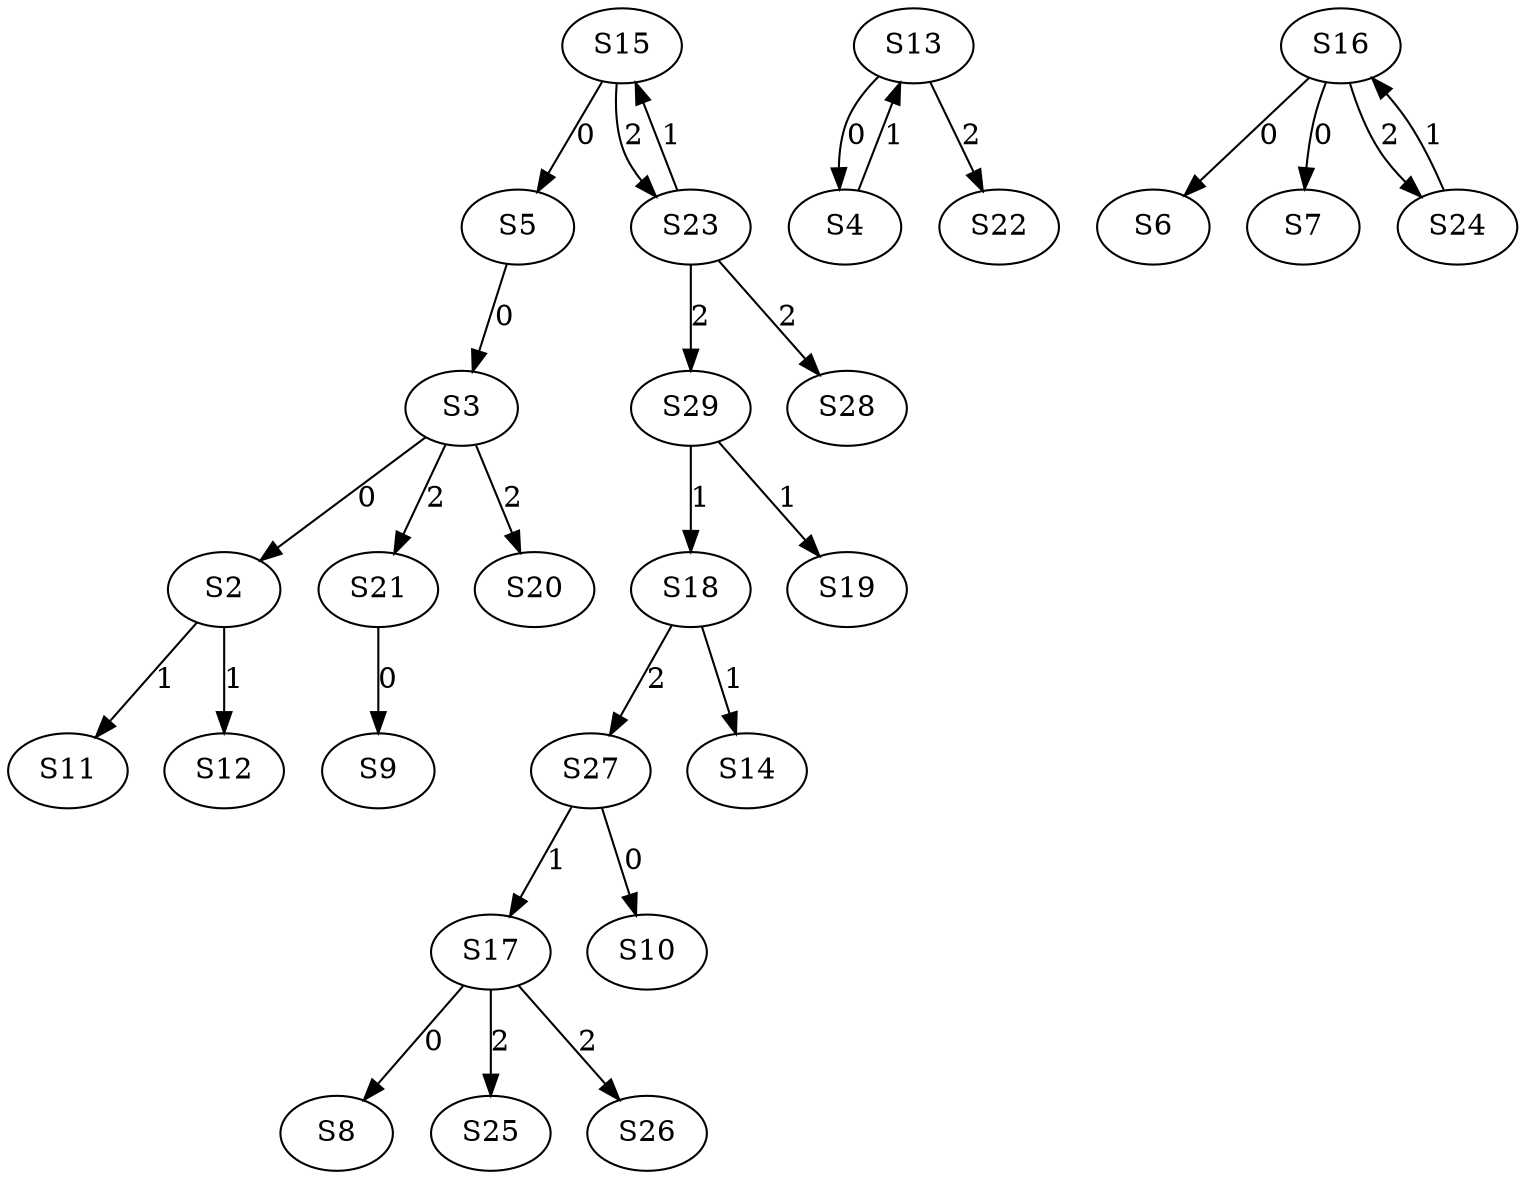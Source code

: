 strict digraph {
	S3 -> S2 [ label = 0 ];
	S5 -> S3 [ label = 0 ];
	S13 -> S4 [ label = 0 ];
	S15 -> S5 [ label = 0 ];
	S16 -> S6 [ label = 0 ];
	S16 -> S7 [ label = 0 ];
	S17 -> S8 [ label = 0 ];
	S21 -> S9 [ label = 0 ];
	S27 -> S10 [ label = 0 ];
	S2 -> S11 [ label = 1 ];
	S2 -> S12 [ label = 1 ];
	S4 -> S13 [ label = 1 ];
	S18 -> S14 [ label = 1 ];
	S23 -> S15 [ label = 1 ];
	S24 -> S16 [ label = 1 ];
	S27 -> S17 [ label = 1 ];
	S29 -> S18 [ label = 1 ];
	S29 -> S19 [ label = 1 ];
	S3 -> S20 [ label = 2 ];
	S3 -> S21 [ label = 2 ];
	S13 -> S22 [ label = 2 ];
	S15 -> S23 [ label = 2 ];
	S16 -> S24 [ label = 2 ];
	S17 -> S25 [ label = 2 ];
	S17 -> S26 [ label = 2 ];
	S18 -> S27 [ label = 2 ];
	S23 -> S28 [ label = 2 ];
	S23 -> S29 [ label = 2 ];
}